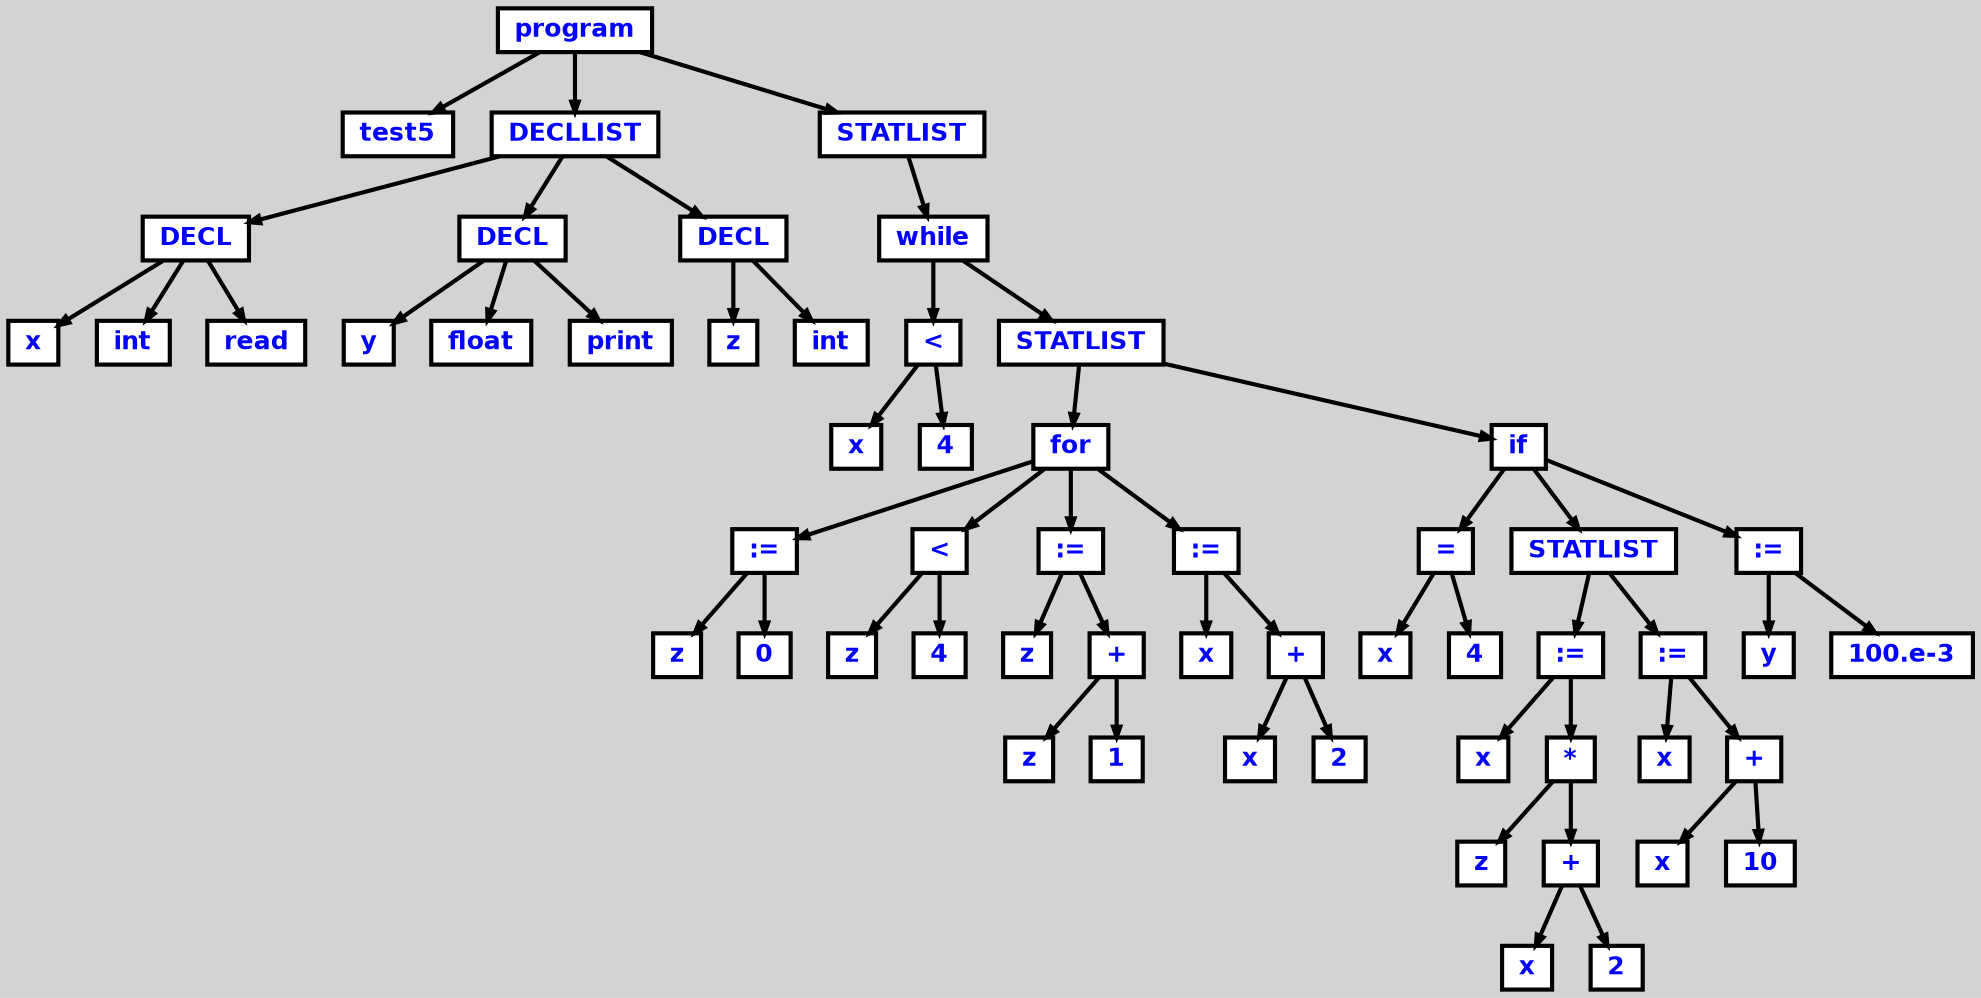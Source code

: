 digraph {

	ordering=out;
	ranksep=.4;
	bgcolor="lightgrey"; node [shape=box, fixedsize=false, fontsize=12, fontname="Helvetica-bold", fontcolor="blue"
		width=.25, height=.25, color="black", fillcolor="white", style="filled, solid, bold"];
	edge [arrowsize=.5, color="black", style="bold"]

  n0 [label="program"];
  n1 [label="test5"];
  n2 [label="DECLLIST"];
  n2 [label="DECLLIST"];
  n3 [label="DECL"];
  n3 [label="DECL"];
  n4 [label="x"];
  n5 [label="int"];
  n6 [label="read"];
  n7 [label="DECL"];
  n7 [label="DECL"];
  n8 [label="y"];
  n9 [label="float"];
  n10 [label="print"];
  n11 [label="DECL"];
  n11 [label="DECL"];
  n12 [label="z"];
  n13 [label="int"];
  n14 [label="STATLIST"];
  n14 [label="STATLIST"];
  n15 [label="while"];
  n15 [label="while"];
  n16 [label="<"];
  n16 [label="<"];
  n17 [label="x"];
  n18 [label="4"];
  n19 [label="STATLIST"];
  n19 [label="STATLIST"];
  n20 [label="for"];
  n20 [label="for"];
  n21 [label=":="];
  n21 [label=":="];
  n22 [label="z"];
  n23 [label="0"];
  n24 [label="<"];
  n24 [label="<"];
  n25 [label="z"];
  n26 [label="4"];
  n27 [label=":="];
  n27 [label=":="];
  n28 [label="z"];
  n29 [label="+"];
  n29 [label="+"];
  n30 [label="z"];
  n31 [label="1"];
  n32 [label=":="];
  n32 [label=":="];
  n33 [label="x"];
  n34 [label="+"];
  n34 [label="+"];
  n35 [label="x"];
  n36 [label="2"];
  n37 [label="if"];
  n37 [label="if"];
  n38 [label="="];
  n38 [label="="];
  n39 [label="x"];
  n40 [label="4"];
  n41 [label="STATLIST"];
  n41 [label="STATLIST"];
  n42 [label=":="];
  n42 [label=":="];
  n43 [label="x"];
  n44 [label="*"];
  n44 [label="*"];
  n45 [label="z"];
  n46 [label="+"];
  n46 [label="+"];
  n47 [label="x"];
  n48 [label="2"];
  n49 [label=":="];
  n49 [label=":="];
  n50 [label="x"];
  n51 [label="+"];
  n51 [label="+"];
  n52 [label="x"];
  n53 [label="10"];
  n54 [label=":="];
  n54 [label=":="];
  n55 [label="y"];
  n56 [label="100.e-3"];

  n0 -> n1 // "program" -> "test5"
  n0 -> n2 // "program" -> "DECLLIST"
  n2 -> n3 // "DECLLIST" -> "DECL"
  n3 -> n4 // "DECL" -> "x"
  n3 -> n5 // "DECL" -> "int"
  n3 -> n6 // "DECL" -> "read"
  n2 -> n7 // "DECLLIST" -> "DECL"
  n7 -> n8 // "DECL" -> "y"
  n7 -> n9 // "DECL" -> "float"
  n7 -> n10 // "DECL" -> "print"
  n2 -> n11 // "DECLLIST" -> "DECL"
  n11 -> n12 // "DECL" -> "z"
  n11 -> n13 // "DECL" -> "int"
  n0 -> n14 // "program" -> "STATLIST"
  n14 -> n15 // "STATLIST" -> "while"
  n15 -> n16 // "while" -> "<"
  n16 -> n17 // "<" -> "x"
  n16 -> n18 // "<" -> "4"
  n15 -> n19 // "while" -> "STATLIST"
  n19 -> n20 // "STATLIST" -> "for"
  n20 -> n21 // "for" -> ":="
  n21 -> n22 // ":=" -> "z"
  n21 -> n23 // ":=" -> "0"
  n20 -> n24 // "for" -> "<"
  n24 -> n25 // "<" -> "z"
  n24 -> n26 // "<" -> "4"
  n20 -> n27 // "for" -> ":="
  n27 -> n28 // ":=" -> "z"
  n27 -> n29 // ":=" -> "+"
  n29 -> n30 // "+" -> "z"
  n29 -> n31 // "+" -> "1"
  n20 -> n32 // "for" -> ":="
  n32 -> n33 // ":=" -> "x"
  n32 -> n34 // ":=" -> "+"
  n34 -> n35 // "+" -> "x"
  n34 -> n36 // "+" -> "2"
  n19 -> n37 // "STATLIST" -> "if"
  n37 -> n38 // "if" -> "="
  n38 -> n39 // "=" -> "x"
  n38 -> n40 // "=" -> "4"
  n37 -> n41 // "if" -> "STATLIST"
  n41 -> n42 // "STATLIST" -> ":="
  n42 -> n43 // ":=" -> "x"
  n42 -> n44 // ":=" -> "*"
  n44 -> n45 // "*" -> "z"
  n44 -> n46 // "*" -> "+"
  n46 -> n47 // "+" -> "x"
  n46 -> n48 // "+" -> "2"
  n41 -> n49 // "STATLIST" -> ":="
  n49 -> n50 // ":=" -> "x"
  n49 -> n51 // ":=" -> "+"
  n51 -> n52 // "+" -> "x"
  n51 -> n53 // "+" -> "10"
  n37 -> n54 // "if" -> ":="
  n54 -> n55 // ":=" -> "y"
  n54 -> n56 // ":=" -> "100.e-3"

}

